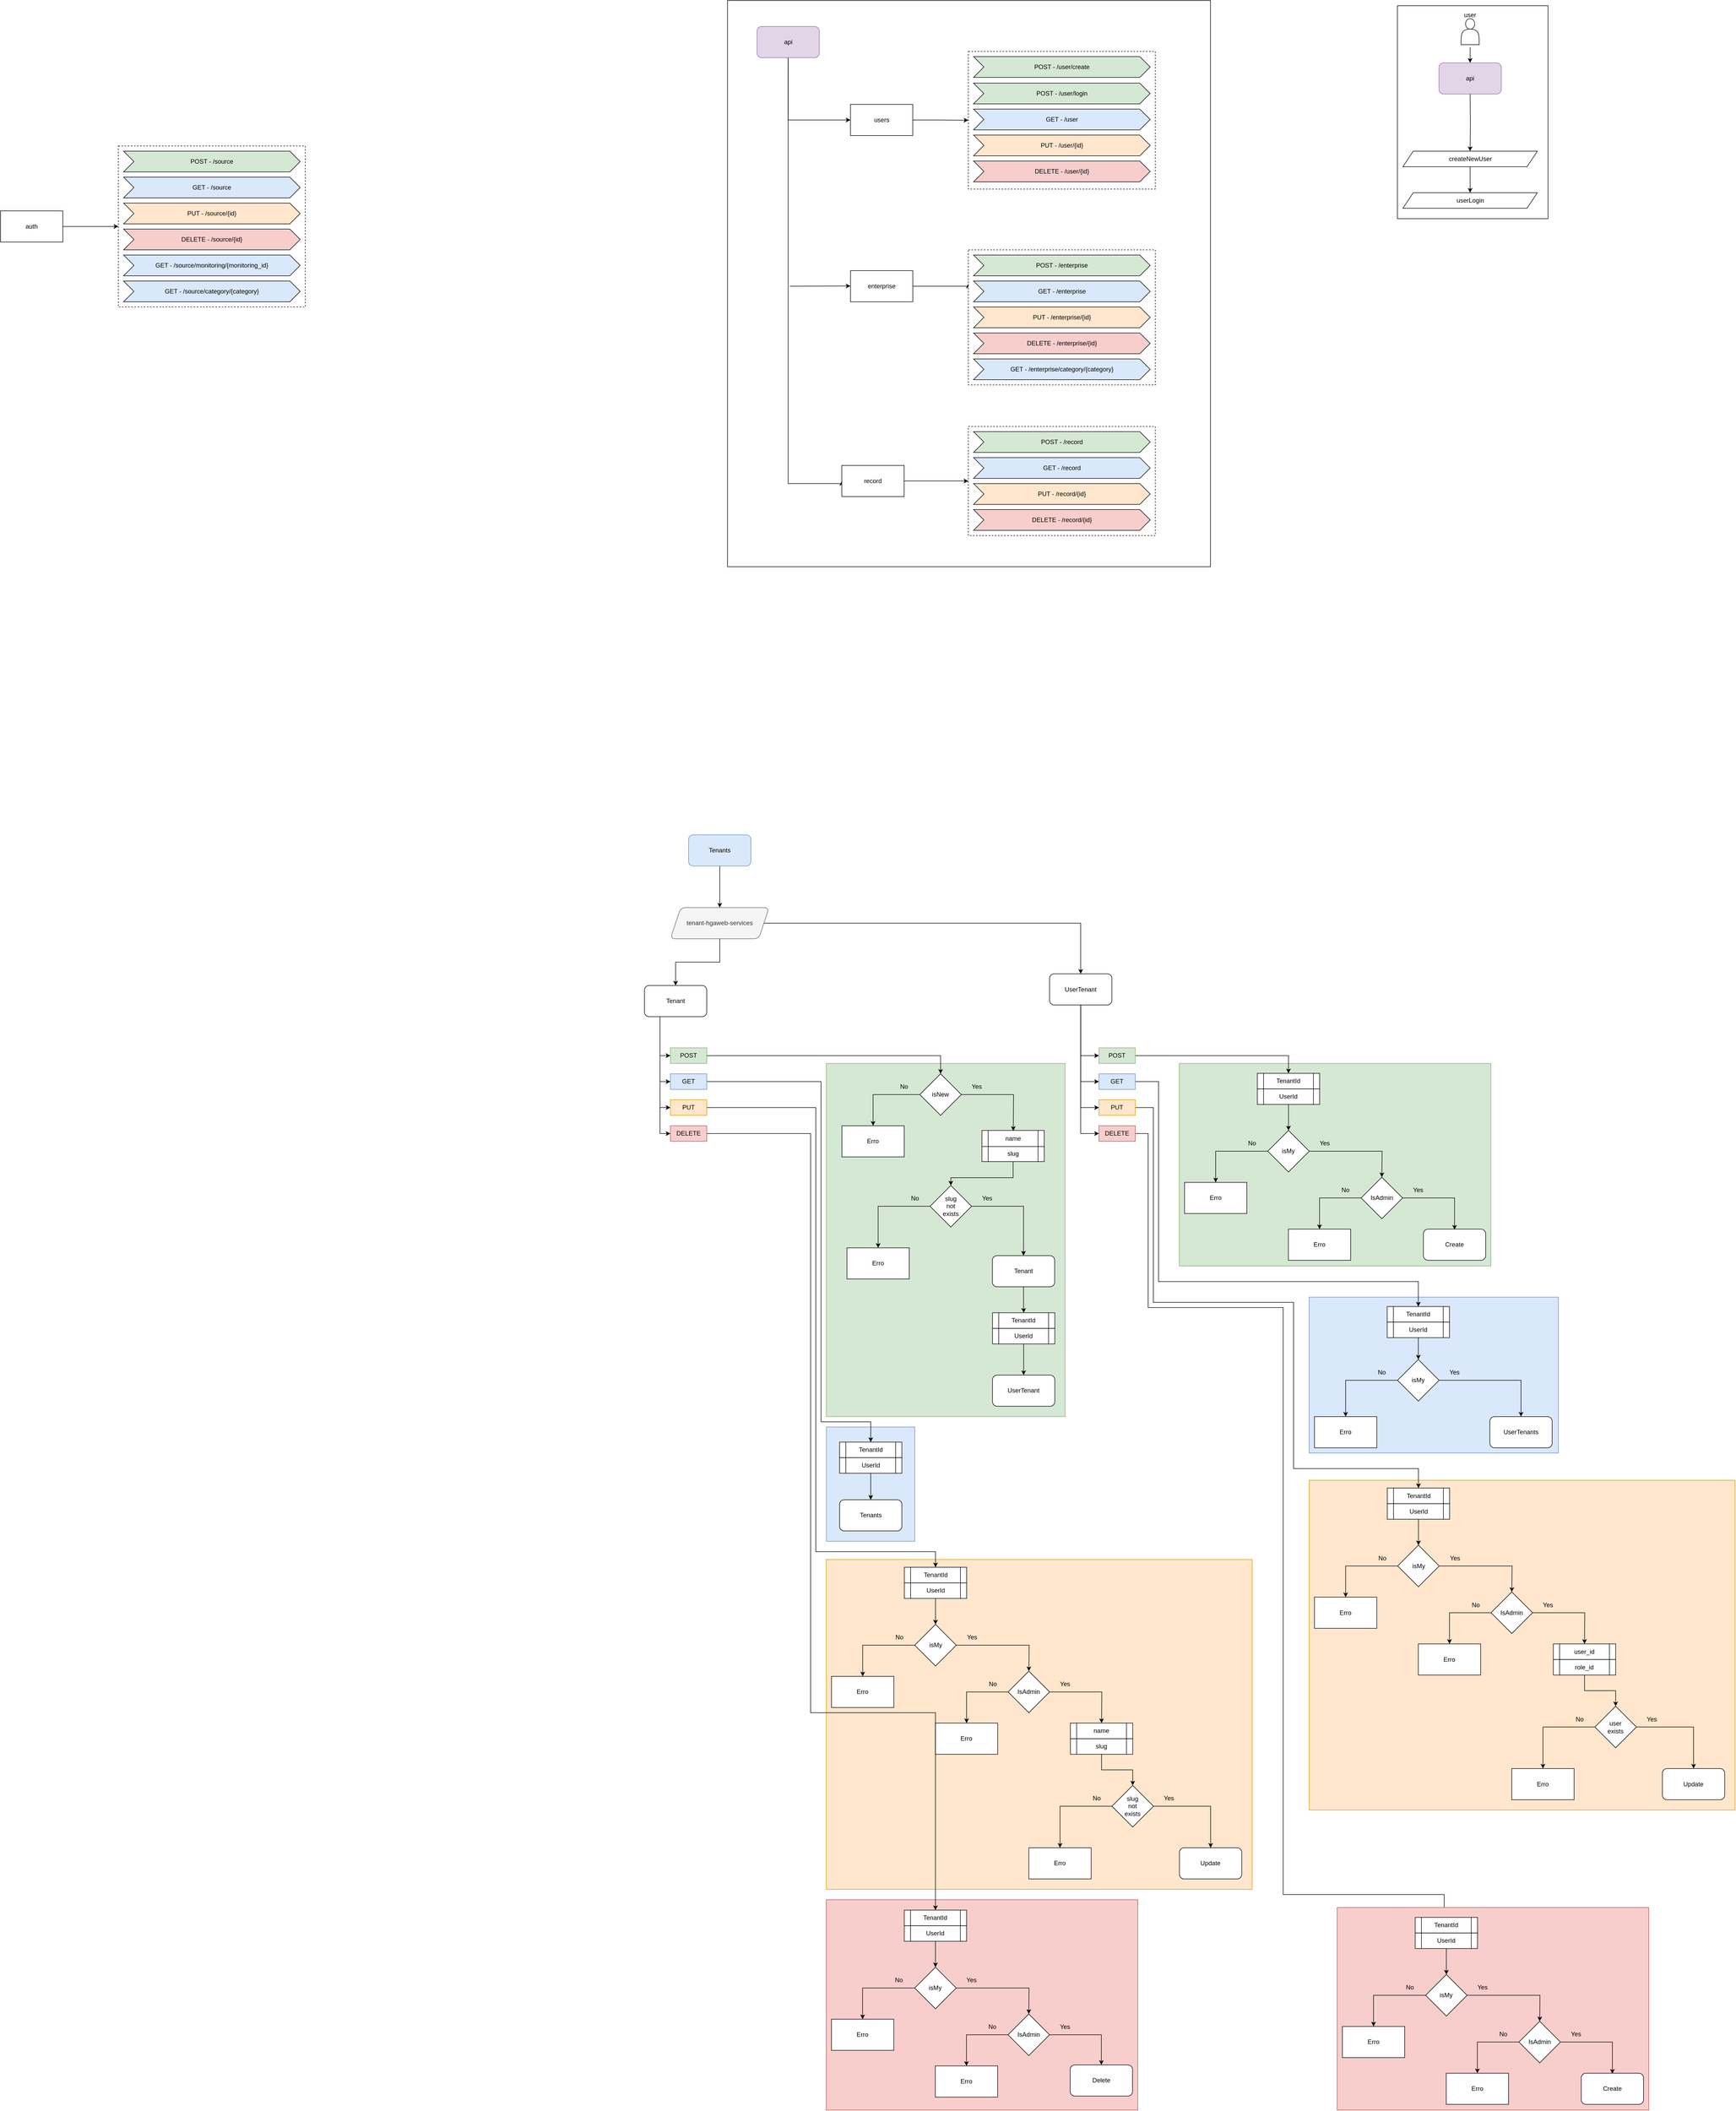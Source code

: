 <mxfile version="24.5.4" type="github">
  <diagram name="Página-1" id="pgBRXNL5Wy7q0IOiLuQR">
    <mxGraphModel dx="15167" dy="5042" grid="1" gridSize="10" guides="1" tooltips="1" connect="1" arrows="1" fold="1" page="1" pageScale="1" pageWidth="827" pageHeight="1169" math="0" shadow="0">
      <root>
        <mxCell id="0" />
        <mxCell id="1" parent="0" />
        <mxCell id="232nqohX3rdVLc9LNGee-1" value="" style="rounded=0;whiteSpace=wrap;html=1;" parent="1" vertex="1">
          <mxGeometry x="1250" y="3320" width="930" height="1090" as="geometry" />
        </mxCell>
        <mxCell id="232nqohX3rdVLc9LNGee-2" value="" style="rounded=0;whiteSpace=wrap;html=1;strokeColor=default;dashed=1;" parent="1" vertex="1">
          <mxGeometry x="1713.74" y="3418" width="360" height="265" as="geometry" />
        </mxCell>
        <mxCell id="232nqohX3rdVLc9LNGee-3" style="edgeStyle=orthogonalEdgeStyle;rounded=0;orthogonalLoop=1;jettySize=auto;html=1;entryX=0;entryY=0.5;entryDx=0;entryDy=0;exitX=0.5;exitY=1;exitDx=0;exitDy=0;flowAnimation=0;" parent="1" source="232nqohX3rdVLc9LNGee-12" target="232nqohX3rdVLc9LNGee-14" edge="1">
          <mxGeometry relative="1" as="geometry">
            <Array as="points">
              <mxPoint x="1366.74" y="3430" />
              <mxPoint x="1366.74" y="3550" />
            </Array>
          </mxGeometry>
        </mxCell>
        <mxCell id="232nqohX3rdVLc9LNGee-9" style="edgeStyle=orthogonalEdgeStyle;rounded=0;orthogonalLoop=1;jettySize=auto;html=1;entryX=0;entryY=0.5;entryDx=0;entryDy=0;" parent="1" source="232nqohX3rdVLc9LNGee-12" target="232nqohX3rdVLc9LNGee-20" edge="1">
          <mxGeometry relative="1" as="geometry">
            <Array as="points">
              <mxPoint x="1367" y="4250" />
              <mxPoint x="1470" y="4250" />
            </Array>
          </mxGeometry>
        </mxCell>
        <mxCell id="232nqohX3rdVLc9LNGee-12" value="api" style="rounded=1;whiteSpace=wrap;html=1;fillColor=#e1d5e7;strokeColor=#9673a6;" parent="1" vertex="1">
          <mxGeometry x="1306.74" y="3370" width="120" height="60" as="geometry" />
        </mxCell>
        <mxCell id="232nqohX3rdVLc9LNGee-13" style="edgeStyle=orthogonalEdgeStyle;rounded=0;orthogonalLoop=1;jettySize=auto;html=1;entryX=0;entryY=0.5;entryDx=0;entryDy=0;" parent="1" source="232nqohX3rdVLc9LNGee-14" target="232nqohX3rdVLc9LNGee-2" edge="1">
          <mxGeometry relative="1" as="geometry" />
        </mxCell>
        <mxCell id="232nqohX3rdVLc9LNGee-14" value="users" style="rounded=0;whiteSpace=wrap;html=1;" parent="1" vertex="1">
          <mxGeometry x="1486.74" y="3520" width="120" height="60" as="geometry" />
        </mxCell>
        <mxCell id="232nqohX3rdVLc9LNGee-15" style="edgeStyle=orthogonalEdgeStyle;rounded=0;orthogonalLoop=1;jettySize=auto;html=1;entryX=0;entryY=0.5;entryDx=0;entryDy=0;" parent="1" source="232nqohX3rdVLc9LNGee-16" target="232nqohX3rdVLc9LNGee-32" edge="1">
          <mxGeometry relative="1" as="geometry" />
        </mxCell>
        <mxCell id="232nqohX3rdVLc9LNGee-16" value="auth" style="rounded=0;whiteSpace=wrap;html=1;" parent="1" vertex="1">
          <mxGeometry x="-150" y="3725" width="120" height="60" as="geometry" />
        </mxCell>
        <mxCell id="232nqohX3rdVLc9LNGee-17" style="edgeStyle=orthogonalEdgeStyle;rounded=0;orthogonalLoop=1;jettySize=auto;html=1;entryX=0;entryY=0.25;entryDx=0;entryDy=0;" parent="1" source="232nqohX3rdVLc9LNGee-18" target="232nqohX3rdVLc9LNGee-39" edge="1">
          <mxGeometry relative="1" as="geometry">
            <Array as="points">
              <mxPoint x="1714" y="3870" />
            </Array>
          </mxGeometry>
        </mxCell>
        <mxCell id="232nqohX3rdVLc9LNGee-18" value="enterprise" style="rounded=0;whiteSpace=wrap;html=1;" parent="1" vertex="1">
          <mxGeometry x="1486.81" y="3840" width="120" height="60" as="geometry" />
        </mxCell>
        <mxCell id="232nqohX3rdVLc9LNGee-19" style="edgeStyle=orthogonalEdgeStyle;rounded=0;orthogonalLoop=1;jettySize=auto;html=1;entryX=0;entryY=0.5;entryDx=0;entryDy=0;" parent="1" source="232nqohX3rdVLc9LNGee-20" target="232nqohX3rdVLc9LNGee-45" edge="1">
          <mxGeometry relative="1" as="geometry" />
        </mxCell>
        <mxCell id="232nqohX3rdVLc9LNGee-20" value="record" style="rounded=0;whiteSpace=wrap;html=1;" parent="1" vertex="1">
          <mxGeometry x="1470.07" y="4215" width="120" height="60" as="geometry" />
        </mxCell>
        <mxCell id="232nqohX3rdVLc9LNGee-25" value="POST - /user/create" style="shape=step;perimeter=stepPerimeter;whiteSpace=wrap;html=1;fixedSize=1;fillColor=#d5e8d4;strokeColor=default;" parent="1" vertex="1">
          <mxGeometry x="1723.74" y="3428" width="340.14" height="40" as="geometry" />
        </mxCell>
        <mxCell id="232nqohX3rdVLc9LNGee-26" value="GET - /user" style="shape=step;perimeter=stepPerimeter;whiteSpace=wrap;html=1;fixedSize=1;fillColor=#dae8fc;strokeColor=default;" parent="1" vertex="1">
          <mxGeometry x="1723.74" y="3529" width="340.14" height="40" as="geometry" />
        </mxCell>
        <mxCell id="232nqohX3rdVLc9LNGee-27" value="PUT - /user/{id}" style="shape=step;perimeter=stepPerimeter;whiteSpace=wrap;html=1;fixedSize=1;fillColor=#ffe6cc;strokeColor=default;" parent="1" vertex="1">
          <mxGeometry x="1723.74" y="3579" width="340.14" height="40" as="geometry" />
        </mxCell>
        <mxCell id="232nqohX3rdVLc9LNGee-28" value="DELETE - /user/{id}" style="shape=step;perimeter=stepPerimeter;whiteSpace=wrap;html=1;fixedSize=1;fillColor=#f8cecc;strokeColor=default;" parent="1" vertex="1">
          <mxGeometry x="1723.74" y="3629" width="340.14" height="40" as="geometry" />
        </mxCell>
        <mxCell id="232nqohX3rdVLc9LNGee-32" value="" style="rounded=0;whiteSpace=wrap;html=1;strokeColor=default;dashed=1;" parent="1" vertex="1">
          <mxGeometry x="76.93" y="3600" width="360" height="310" as="geometry" />
        </mxCell>
        <mxCell id="232nqohX3rdVLc9LNGee-33" value="POST - /source" style="shape=step;perimeter=stepPerimeter;whiteSpace=wrap;html=1;fixedSize=1;fillColor=#d5e8d4;strokeColor=default;" parent="1" vertex="1">
          <mxGeometry x="86.93" y="3610" width="340.14" height="40" as="geometry" />
        </mxCell>
        <mxCell id="232nqohX3rdVLc9LNGee-34" value="GET - /source" style="shape=step;perimeter=stepPerimeter;whiteSpace=wrap;html=1;fixedSize=1;fillColor=#dae8fc;strokeColor=default;" parent="1" vertex="1">
          <mxGeometry x="86.93" y="3660" width="340.14" height="40" as="geometry" />
        </mxCell>
        <mxCell id="232nqohX3rdVLc9LNGee-35" value="PUT - /source/{id}" style="shape=step;perimeter=stepPerimeter;whiteSpace=wrap;html=1;fixedSize=1;fillColor=#ffe6cc;strokeColor=default;" parent="1" vertex="1">
          <mxGeometry x="86.93" y="3710" width="340.14" height="40" as="geometry" />
        </mxCell>
        <mxCell id="232nqohX3rdVLc9LNGee-36" value="DELETE - /source/{id}" style="shape=step;perimeter=stepPerimeter;whiteSpace=wrap;html=1;fixedSize=1;fillColor=#f8cecc;strokeColor=default;" parent="1" vertex="1">
          <mxGeometry x="86.93" y="3760" width="340.14" height="40" as="geometry" />
        </mxCell>
        <mxCell id="232nqohX3rdVLc9LNGee-37" value="GET - /source/monitoring/{monitoring_id}" style="shape=step;perimeter=stepPerimeter;whiteSpace=wrap;html=1;fixedSize=1;fillColor=#dae8fc;strokeColor=default;" parent="1" vertex="1">
          <mxGeometry x="86.93" y="3810" width="340.14" height="40" as="geometry" />
        </mxCell>
        <mxCell id="232nqohX3rdVLc9LNGee-38" value="GET - /source/category/{category}" style="shape=step;perimeter=stepPerimeter;whiteSpace=wrap;html=1;fixedSize=1;fillColor=#dae8fc;strokeColor=default;" parent="1" vertex="1">
          <mxGeometry x="86.93" y="3860" width="340.14" height="40" as="geometry" />
        </mxCell>
        <mxCell id="232nqohX3rdVLc9LNGee-39" value="" style="rounded=0;whiteSpace=wrap;html=1;strokeColor=default;dashed=1;" parent="1" vertex="1">
          <mxGeometry x="1713.74" y="3800" width="360" height="260" as="geometry" />
        </mxCell>
        <mxCell id="232nqohX3rdVLc9LNGee-40" value="POST - /enterprise" style="shape=step;perimeter=stepPerimeter;whiteSpace=wrap;html=1;fixedSize=1;fillColor=#d5e8d4;strokeColor=default;" parent="1" vertex="1">
          <mxGeometry x="1723.74" y="3810" width="340.14" height="40" as="geometry" />
        </mxCell>
        <mxCell id="232nqohX3rdVLc9LNGee-41" value="GET - /enterprise" style="shape=step;perimeter=stepPerimeter;whiteSpace=wrap;html=1;fixedSize=1;fillColor=#dae8fc;strokeColor=default;" parent="1" vertex="1">
          <mxGeometry x="1723.74" y="3860" width="340.14" height="40" as="geometry" />
        </mxCell>
        <mxCell id="232nqohX3rdVLc9LNGee-42" value="PUT - /enterprise/{id}" style="shape=step;perimeter=stepPerimeter;whiteSpace=wrap;html=1;fixedSize=1;fillColor=#ffe6cc;strokeColor=default;" parent="1" vertex="1">
          <mxGeometry x="1723.74" y="3910" width="340.14" height="40" as="geometry" />
        </mxCell>
        <mxCell id="232nqohX3rdVLc9LNGee-43" value="DELETE - /enterprise/{id}" style="shape=step;perimeter=stepPerimeter;whiteSpace=wrap;html=1;fixedSize=1;fillColor=#f8cecc;strokeColor=default;" parent="1" vertex="1">
          <mxGeometry x="1723.74" y="3960" width="340.14" height="40" as="geometry" />
        </mxCell>
        <mxCell id="232nqohX3rdVLc9LNGee-44" value="GET - /enterprise/category/{category}" style="shape=step;perimeter=stepPerimeter;whiteSpace=wrap;html=1;fixedSize=1;fillColor=#dae8fc;strokeColor=default;" parent="1" vertex="1">
          <mxGeometry x="1723.74" y="4010" width="340.14" height="40" as="geometry" />
        </mxCell>
        <mxCell id="232nqohX3rdVLc9LNGee-45" value="" style="rounded=0;whiteSpace=wrap;html=1;strokeColor=default;dashed=1;" parent="1" vertex="1">
          <mxGeometry x="1713.74" y="4140" width="360" height="210" as="geometry" />
        </mxCell>
        <mxCell id="232nqohX3rdVLc9LNGee-46" value="POST - /record" style="shape=step;perimeter=stepPerimeter;whiteSpace=wrap;html=1;fixedSize=1;fillColor=#d5e8d4;strokeColor=default;" parent="1" vertex="1">
          <mxGeometry x="1723.74" y="4150" width="340.14" height="40" as="geometry" />
        </mxCell>
        <mxCell id="232nqohX3rdVLc9LNGee-47" value="GET - /record" style="shape=step;perimeter=stepPerimeter;whiteSpace=wrap;html=1;fixedSize=1;fillColor=#dae8fc;strokeColor=default;" parent="1" vertex="1">
          <mxGeometry x="1723.74" y="4200" width="340.14" height="40" as="geometry" />
        </mxCell>
        <mxCell id="232nqohX3rdVLc9LNGee-48" value="PUT - /record/{id}" style="shape=step;perimeter=stepPerimeter;whiteSpace=wrap;html=1;fixedSize=1;fillColor=#ffe6cc;strokeColor=default;" parent="1" vertex="1">
          <mxGeometry x="1723.74" y="4250" width="340.14" height="40" as="geometry" />
        </mxCell>
        <mxCell id="232nqohX3rdVLc9LNGee-49" value="DELETE - /record/{id}" style="shape=step;perimeter=stepPerimeter;whiteSpace=wrap;html=1;fixedSize=1;fillColor=#f8cecc;strokeColor=default;" parent="1" vertex="1">
          <mxGeometry x="1723.74" y="4300" width="340.14" height="40" as="geometry" />
        </mxCell>
        <mxCell id="232nqohX3rdVLc9LNGee-85" value="POST - /user/login" style="shape=step;perimeter=stepPerimeter;whiteSpace=wrap;html=1;fixedSize=1;fillColor=#d5e8d4;strokeColor=default;" parent="1" vertex="1">
          <mxGeometry x="1723.6" y="3479" width="340.14" height="40" as="geometry" />
        </mxCell>
        <mxCell id="bSaf6muhmZEkir6pIyGk-2" style="edgeStyle=orthogonalEdgeStyle;rounded=0;orthogonalLoop=1;jettySize=auto;html=1;" parent="1" edge="1">
          <mxGeometry relative="1" as="geometry">
            <mxPoint x="1370" y="3870" as="sourcePoint" />
            <mxPoint x="1486.77" y="3869.63" as="targetPoint" />
            <Array as="points">
              <mxPoint x="1486.77" y="3869.63" />
            </Array>
          </mxGeometry>
        </mxCell>
        <mxCell id="bSaf6muhmZEkir6pIyGk-3" value="" style="rounded=0;whiteSpace=wrap;html=1;" parent="1" vertex="1">
          <mxGeometry x="2540" y="3330" width="290" height="410" as="geometry" />
        </mxCell>
        <mxCell id="bSaf6muhmZEkir6pIyGk-4" style="edgeStyle=orthogonalEdgeStyle;rounded=0;orthogonalLoop=1;jettySize=auto;html=1;entryX=0.5;entryY=0;entryDx=0;entryDy=0;" parent="1" target="bSaf6muhmZEkir6pIyGk-10" edge="1">
          <mxGeometry relative="1" as="geometry">
            <mxPoint x="2680" y="3590" as="targetPoint" />
            <mxPoint x="2680" y="3500" as="sourcePoint" />
          </mxGeometry>
        </mxCell>
        <mxCell id="bSaf6muhmZEkir6pIyGk-6" style="edgeStyle=orthogonalEdgeStyle;rounded=0;orthogonalLoop=1;jettySize=auto;html=1;" parent="1" edge="1">
          <mxGeometry relative="1" as="geometry">
            <mxPoint x="2680.077" y="3410" as="sourcePoint" />
            <mxPoint x="2680.0" y="3440" as="targetPoint" />
          </mxGeometry>
        </mxCell>
        <mxCell id="bSaf6muhmZEkir6pIyGk-8" value="user" style="text;html=1;strokeColor=none;fillColor=none;align=center;verticalAlign=middle;whiteSpace=wrap;rounded=0;" parent="1" vertex="1">
          <mxGeometry x="2650" y="3333" width="60" height="30" as="geometry" />
        </mxCell>
        <mxCell id="bSaf6muhmZEkir6pIyGk-9" style="edgeStyle=orthogonalEdgeStyle;rounded=0;orthogonalLoop=1;jettySize=auto;html=1;entryX=0.5;entryY=0;entryDx=0;entryDy=0;" parent="1" source="bSaf6muhmZEkir6pIyGk-10" target="bSaf6muhmZEkir6pIyGk-11" edge="1">
          <mxGeometry relative="1" as="geometry" />
        </mxCell>
        <mxCell id="bSaf6muhmZEkir6pIyGk-10" value="createNewUser" style="shape=parallelogram;perimeter=parallelogramPerimeter;whiteSpace=wrap;html=1;fixedSize=1;" parent="1" vertex="1">
          <mxGeometry x="2550.5" y="3610" width="259" height="30" as="geometry" />
        </mxCell>
        <mxCell id="bSaf6muhmZEkir6pIyGk-11" value="userLogin" style="shape=parallelogram;perimeter=parallelogramPerimeter;whiteSpace=wrap;html=1;fixedSize=1;" parent="1" vertex="1">
          <mxGeometry x="2550.5" y="3690" width="259" height="30" as="geometry" />
        </mxCell>
        <mxCell id="bSaf6muhmZEkir6pIyGk-12" value="" style="shape=actor;whiteSpace=wrap;html=1;" parent="1" vertex="1">
          <mxGeometry x="2662.5" y="3355" width="35" height="50" as="geometry" />
        </mxCell>
        <mxCell id="bSaf6muhmZEkir6pIyGk-14" value="api" style="rounded=1;whiteSpace=wrap;html=1;fillColor=#e1d5e7;strokeColor=#9673a6;" parent="1" vertex="1">
          <mxGeometry x="2620" y="3440" width="120" height="60" as="geometry" />
        </mxCell>
        <mxCell id="uBSbXQaMYAqxOAZdE_ow-1" value="" style="rounded=0;whiteSpace=wrap;html=1;fillColor=#dae8fc;strokeColor=#6c8ebf;" vertex="1" parent="1">
          <mxGeometry x="2370" y="5816.25" width="480" height="300" as="geometry" />
        </mxCell>
        <mxCell id="uBSbXQaMYAqxOAZdE_ow-2" value="" style="rounded=0;whiteSpace=wrap;html=1;fillColor=#d5e8d4;strokeColor=#82b366;" vertex="1" parent="1">
          <mxGeometry x="2120" y="5366.25" width="600" height="390" as="geometry" />
        </mxCell>
        <mxCell id="uBSbXQaMYAqxOAZdE_ow-3" value="" style="rounded=0;whiteSpace=wrap;html=1;fillColor=#f8cecc;strokeColor=#b85450;" vertex="1" parent="1">
          <mxGeometry x="1440.25" y="6976.25" width="599.75" height="405" as="geometry" />
        </mxCell>
        <mxCell id="uBSbXQaMYAqxOAZdE_ow-4" value="" style="rounded=0;whiteSpace=wrap;html=1;fillColor=#ffe6cc;strokeColor=#d79b00;" vertex="1" parent="1">
          <mxGeometry x="1440.25" y="6321.25" width="820" height="635" as="geometry" />
        </mxCell>
        <mxCell id="uBSbXQaMYAqxOAZdE_ow-5" value="" style="rounded=0;whiteSpace=wrap;html=1;fillColor=#dae8fc;strokeColor=#6c8ebf;" vertex="1" parent="1">
          <mxGeometry x="1440.5" y="6066.25" width="170" height="220" as="geometry" />
        </mxCell>
        <mxCell id="uBSbXQaMYAqxOAZdE_ow-6" value="" style="rounded=0;whiteSpace=wrap;html=1;fillColor=#d5e8d4;strokeColor=#82b366;" vertex="1" parent="1">
          <mxGeometry x="1440.25" y="5366.25" width="459.75" height="680" as="geometry" />
        </mxCell>
        <mxCell id="uBSbXQaMYAqxOAZdE_ow-7" style="edgeStyle=orthogonalEdgeStyle;rounded=0;orthogonalLoop=1;jettySize=auto;html=1;entryX=0.5;entryY=0;entryDx=0;entryDy=0;" edge="1" parent="1" source="uBSbXQaMYAqxOAZdE_ow-8" target="uBSbXQaMYAqxOAZdE_ow-11">
          <mxGeometry relative="1" as="geometry" />
        </mxCell>
        <mxCell id="uBSbXQaMYAqxOAZdE_ow-8" value="Tenants" style="rounded=1;whiteSpace=wrap;html=1;fillColor=#dae8fc;strokeColor=#6c8ebf;" vertex="1" parent="1">
          <mxGeometry x="1175" y="4926.25" width="120" height="60" as="geometry" />
        </mxCell>
        <mxCell id="uBSbXQaMYAqxOAZdE_ow-9" value="" style="edgeStyle=orthogonalEdgeStyle;rounded=0;orthogonalLoop=1;jettySize=auto;html=1;entryX=0.5;entryY=0;entryDx=0;entryDy=0;" edge="1" parent="1" source="uBSbXQaMYAqxOAZdE_ow-11" target="uBSbXQaMYAqxOAZdE_ow-16">
          <mxGeometry relative="1" as="geometry">
            <mxPoint x="1235" y="5206.25" as="targetPoint" />
          </mxGeometry>
        </mxCell>
        <mxCell id="uBSbXQaMYAqxOAZdE_ow-10" style="edgeStyle=orthogonalEdgeStyle;rounded=0;orthogonalLoop=1;jettySize=auto;html=1;" edge="1" parent="1" source="uBSbXQaMYAqxOAZdE_ow-11" target="uBSbXQaMYAqxOAZdE_ow-21">
          <mxGeometry relative="1" as="geometry" />
        </mxCell>
        <mxCell id="uBSbXQaMYAqxOAZdE_ow-11" value="&lt;span style=&quot;color: rgb(51, 51, 51);&quot;&gt;tenant-&lt;/span&gt;hgaweb&lt;span style=&quot;color: rgb(51, 51, 51);&quot;&gt;-services&lt;/span&gt;" style="shape=parallelogram;perimeter=parallelogramPerimeter;whiteSpace=wrap;html=1;fixedSize=1;rounded=1;fillColor=#f5f5f5;fontColor=#333333;strokeColor=#666666;" vertex="1" parent="1">
          <mxGeometry x="1140" y="5066.25" width="190" height="60" as="geometry" />
        </mxCell>
        <mxCell id="uBSbXQaMYAqxOAZdE_ow-12" style="edgeStyle=orthogonalEdgeStyle;rounded=0;orthogonalLoop=1;jettySize=auto;html=1;entryX=0;entryY=0.5;entryDx=0;entryDy=0;exitX=0.25;exitY=1;exitDx=0;exitDy=0;" edge="1" parent="1" source="uBSbXQaMYAqxOAZdE_ow-16" target="uBSbXQaMYAqxOAZdE_ow-25">
          <mxGeometry relative="1" as="geometry" />
        </mxCell>
        <mxCell id="uBSbXQaMYAqxOAZdE_ow-13" style="edgeStyle=orthogonalEdgeStyle;rounded=0;orthogonalLoop=1;jettySize=auto;html=1;entryX=0;entryY=0.5;entryDx=0;entryDy=0;exitX=0.25;exitY=1;exitDx=0;exitDy=0;" edge="1" parent="1" source="uBSbXQaMYAqxOAZdE_ow-16" target="uBSbXQaMYAqxOAZdE_ow-31">
          <mxGeometry relative="1" as="geometry" />
        </mxCell>
        <mxCell id="uBSbXQaMYAqxOAZdE_ow-14" style="edgeStyle=orthogonalEdgeStyle;rounded=0;orthogonalLoop=1;jettySize=auto;html=1;entryX=0;entryY=0.5;entryDx=0;entryDy=0;exitX=0.25;exitY=1;exitDx=0;exitDy=0;" edge="1" parent="1" source="uBSbXQaMYAqxOAZdE_ow-16" target="uBSbXQaMYAqxOAZdE_ow-37">
          <mxGeometry relative="1" as="geometry" />
        </mxCell>
        <mxCell id="uBSbXQaMYAqxOAZdE_ow-15" style="edgeStyle=orthogonalEdgeStyle;rounded=0;orthogonalLoop=1;jettySize=auto;html=1;entryX=0;entryY=0.5;entryDx=0;entryDy=0;exitX=0.25;exitY=1;exitDx=0;exitDy=0;" edge="1" parent="1" source="uBSbXQaMYAqxOAZdE_ow-16" target="uBSbXQaMYAqxOAZdE_ow-64">
          <mxGeometry relative="1" as="geometry" />
        </mxCell>
        <mxCell id="uBSbXQaMYAqxOAZdE_ow-16" value="Tenant" style="rounded=1;whiteSpace=wrap;html=1;" vertex="1" parent="1">
          <mxGeometry x="1090" y="5216.25" width="120" height="60" as="geometry" />
        </mxCell>
        <mxCell id="uBSbXQaMYAqxOAZdE_ow-17" style="edgeStyle=orthogonalEdgeStyle;rounded=0;orthogonalLoop=1;jettySize=auto;html=1;entryX=0;entryY=0.5;entryDx=0;entryDy=0;" edge="1" parent="1" source="uBSbXQaMYAqxOAZdE_ow-21" target="uBSbXQaMYAqxOAZdE_ow-82">
          <mxGeometry relative="1" as="geometry" />
        </mxCell>
        <mxCell id="uBSbXQaMYAqxOAZdE_ow-18" style="edgeStyle=orthogonalEdgeStyle;rounded=0;orthogonalLoop=1;jettySize=auto;html=1;entryX=0;entryY=0.5;entryDx=0;entryDy=0;" edge="1" parent="1" source="uBSbXQaMYAqxOAZdE_ow-21" target="uBSbXQaMYAqxOAZdE_ow-84">
          <mxGeometry relative="1" as="geometry" />
        </mxCell>
        <mxCell id="uBSbXQaMYAqxOAZdE_ow-19" style="edgeStyle=orthogonalEdgeStyle;rounded=0;orthogonalLoop=1;jettySize=auto;html=1;entryX=0;entryY=0.5;entryDx=0;entryDy=0;" edge="1" parent="1" source="uBSbXQaMYAqxOAZdE_ow-21" target="uBSbXQaMYAqxOAZdE_ow-172">
          <mxGeometry relative="1" as="geometry" />
        </mxCell>
        <mxCell id="uBSbXQaMYAqxOAZdE_ow-20" style="edgeStyle=orthogonalEdgeStyle;rounded=0;orthogonalLoop=1;jettySize=auto;html=1;entryX=0;entryY=0.5;entryDx=0;entryDy=0;" edge="1" parent="1" source="uBSbXQaMYAqxOAZdE_ow-21" target="uBSbXQaMYAqxOAZdE_ow-86">
          <mxGeometry relative="1" as="geometry" />
        </mxCell>
        <mxCell id="uBSbXQaMYAqxOAZdE_ow-21" value="UserTenant" style="rounded=1;whiteSpace=wrap;html=1;" vertex="1" parent="1">
          <mxGeometry x="1870.13" y="5193.75" width="120" height="60" as="geometry" />
        </mxCell>
        <mxCell id="uBSbXQaMYAqxOAZdE_ow-22" style="edgeStyle=orthogonalEdgeStyle;rounded=0;orthogonalLoop=1;jettySize=auto;html=1;entryX=0.5;entryY=0;entryDx=0;entryDy=0;" edge="1" parent="1" source="uBSbXQaMYAqxOAZdE_ow-24">
          <mxGeometry relative="1" as="geometry">
            <mxPoint x="1800.25" y="5496.25" as="targetPoint" />
          </mxGeometry>
        </mxCell>
        <mxCell id="uBSbXQaMYAqxOAZdE_ow-23" value="" style="edgeStyle=orthogonalEdgeStyle;rounded=0;orthogonalLoop=1;jettySize=auto;html=1;" edge="1" parent="1" source="uBSbXQaMYAqxOAZdE_ow-24" target="uBSbXQaMYAqxOAZdE_ow-28">
          <mxGeometry relative="1" as="geometry" />
        </mxCell>
        <mxCell id="uBSbXQaMYAqxOAZdE_ow-24" value="isNew" style="rhombus;whiteSpace=wrap;html=1;" vertex="1" parent="1">
          <mxGeometry x="1620.25" y="5386.25" width="80" height="80" as="geometry" />
        </mxCell>
        <mxCell id="uBSbXQaMYAqxOAZdE_ow-25" value="POST" style="rounded=0;whiteSpace=wrap;html=1;fillColor=#d5e8d4;strokeColor=#82b366;" vertex="1" parent="1">
          <mxGeometry x="1140" y="5336.25" width="70" height="30" as="geometry" />
        </mxCell>
        <mxCell id="uBSbXQaMYAqxOAZdE_ow-26" style="edgeStyle=orthogonalEdgeStyle;rounded=0;orthogonalLoop=1;jettySize=auto;html=1;entryX=0.5;entryY=0;entryDx=0;entryDy=0;" edge="1" parent="1" source="uBSbXQaMYAqxOAZdE_ow-25" target="uBSbXQaMYAqxOAZdE_ow-24">
          <mxGeometry relative="1" as="geometry" />
        </mxCell>
        <mxCell id="uBSbXQaMYAqxOAZdE_ow-27" value="Yes" style="text;html=1;align=center;verticalAlign=middle;whiteSpace=wrap;rounded=0;" vertex="1" parent="1">
          <mxGeometry x="1700.25" y="5396.25" width="60" height="30" as="geometry" />
        </mxCell>
        <mxCell id="uBSbXQaMYAqxOAZdE_ow-28" value="Erro" style="whiteSpace=wrap;html=1;" vertex="1" parent="1">
          <mxGeometry x="1470.25" y="5486.25" width="120" height="60" as="geometry" />
        </mxCell>
        <mxCell id="uBSbXQaMYAqxOAZdE_ow-29" value="No" style="text;html=1;align=center;verticalAlign=middle;whiteSpace=wrap;rounded=0;" vertex="1" parent="1">
          <mxGeometry x="1560.25" y="5396.25" width="60" height="30" as="geometry" />
        </mxCell>
        <mxCell id="uBSbXQaMYAqxOAZdE_ow-30" style="edgeStyle=orthogonalEdgeStyle;rounded=0;orthogonalLoop=1;jettySize=auto;html=1;entryX=0.5;entryY=0;entryDx=0;entryDy=0;" edge="1" parent="1" source="uBSbXQaMYAqxOAZdE_ow-31" target="uBSbXQaMYAqxOAZdE_ow-32">
          <mxGeometry relative="1" as="geometry">
            <Array as="points">
              <mxPoint x="1430" y="5401.25" />
              <mxPoint x="1430" y="6056.25" />
              <mxPoint x="1526" y="6056.25" />
            </Array>
          </mxGeometry>
        </mxCell>
        <mxCell id="uBSbXQaMYAqxOAZdE_ow-31" value="GET" style="rounded=0;whiteSpace=wrap;html=1;fillColor=#dae8fc;strokeColor=#6c8ebf;" vertex="1" parent="1">
          <mxGeometry x="1140" y="5386.25" width="70" height="30" as="geometry" />
        </mxCell>
        <mxCell id="uBSbXQaMYAqxOAZdE_ow-32" value="TenantId" style="shape=process;whiteSpace=wrap;html=1;backgroundOutline=1;" vertex="1" parent="1">
          <mxGeometry x="1465.75" y="6095.25" width="120" height="30" as="geometry" />
        </mxCell>
        <mxCell id="uBSbXQaMYAqxOAZdE_ow-33" value="Tenants" style="rounded=1;whiteSpace=wrap;html=1;" vertex="1" parent="1">
          <mxGeometry x="1465.75" y="6206.25" width="120" height="60" as="geometry" />
        </mxCell>
        <mxCell id="uBSbXQaMYAqxOAZdE_ow-34" style="edgeStyle=orthogonalEdgeStyle;rounded=0;orthogonalLoop=1;jettySize=auto;html=1;entryX=0.5;entryY=0;entryDx=0;entryDy=0;" edge="1" parent="1" source="uBSbXQaMYAqxOAZdE_ow-35" target="uBSbXQaMYAqxOAZdE_ow-33">
          <mxGeometry relative="1" as="geometry" />
        </mxCell>
        <mxCell id="uBSbXQaMYAqxOAZdE_ow-35" value="UserId" style="shape=process;whiteSpace=wrap;html=1;backgroundOutline=1;" vertex="1" parent="1">
          <mxGeometry x="1465.75" y="6125.25" width="120" height="30" as="geometry" />
        </mxCell>
        <mxCell id="uBSbXQaMYAqxOAZdE_ow-36" style="edgeStyle=orthogonalEdgeStyle;rounded=0;orthogonalLoop=1;jettySize=auto;html=1;exitX=1;exitY=0.5;exitDx=0;exitDy=0;entryX=0.5;entryY=0;entryDx=0;entryDy=0;" edge="1" parent="1" source="uBSbXQaMYAqxOAZdE_ow-37" target="uBSbXQaMYAqxOAZdE_ow-43">
          <mxGeometry relative="1" as="geometry">
            <mxPoint x="1650" y="5986.25" as="targetPoint" />
            <Array as="points">
              <mxPoint x="1420" y="5451.25" />
              <mxPoint x="1420" y="6306.25" />
              <mxPoint x="1651" y="6306.25" />
            </Array>
          </mxGeometry>
        </mxCell>
        <mxCell id="uBSbXQaMYAqxOAZdE_ow-37" value="PUT" style="rounded=0;whiteSpace=wrap;html=1;fillColor=#ffe6cc;strokeColor=#d79b00;" vertex="1" parent="1">
          <mxGeometry x="1140" y="5436.25" width="70" height="30" as="geometry" />
        </mxCell>
        <mxCell id="uBSbXQaMYAqxOAZdE_ow-38" style="edgeStyle=orthogonalEdgeStyle;rounded=0;orthogonalLoop=1;jettySize=auto;html=1;" edge="1" parent="1" source="uBSbXQaMYAqxOAZdE_ow-40">
          <mxGeometry relative="1" as="geometry">
            <mxPoint x="1830.25" y="6536.25" as="targetPoint" />
          </mxGeometry>
        </mxCell>
        <mxCell id="uBSbXQaMYAqxOAZdE_ow-39" style="edgeStyle=orthogonalEdgeStyle;rounded=0;orthogonalLoop=1;jettySize=auto;html=1;" edge="1" parent="1" source="uBSbXQaMYAqxOAZdE_ow-40" target="uBSbXQaMYAqxOAZdE_ow-51">
          <mxGeometry relative="1" as="geometry" />
        </mxCell>
        <mxCell id="uBSbXQaMYAqxOAZdE_ow-40" value="isMy" style="rhombus;whiteSpace=wrap;html=1;" vertex="1" parent="1">
          <mxGeometry x="1610.5" y="6446.25" width="80" height="80" as="geometry" />
        </mxCell>
        <mxCell id="uBSbXQaMYAqxOAZdE_ow-41" style="edgeStyle=orthogonalEdgeStyle;rounded=0;orthogonalLoop=1;jettySize=auto;html=1;" edge="1" parent="1" source="uBSbXQaMYAqxOAZdE_ow-42" target="uBSbXQaMYAqxOAZdE_ow-40">
          <mxGeometry relative="1" as="geometry" />
        </mxCell>
        <mxCell id="uBSbXQaMYAqxOAZdE_ow-42" value="UserId" style="shape=process;whiteSpace=wrap;html=1;backgroundOutline=1;" vertex="1" parent="1">
          <mxGeometry x="1590.5" y="6366.25" width="120" height="30" as="geometry" />
        </mxCell>
        <mxCell id="uBSbXQaMYAqxOAZdE_ow-43" value="TenantId" style="shape=process;whiteSpace=wrap;html=1;backgroundOutline=1;" vertex="1" parent="1">
          <mxGeometry x="1590.5" y="6336.25" width="120" height="30" as="geometry" />
        </mxCell>
        <mxCell id="uBSbXQaMYAqxOAZdE_ow-44" value="Yes" style="text;html=1;align=center;verticalAlign=middle;whiteSpace=wrap;rounded=0;" vertex="1" parent="1">
          <mxGeometry x="1690.5" y="6456.25" width="60" height="30" as="geometry" />
        </mxCell>
        <mxCell id="uBSbXQaMYAqxOAZdE_ow-45" value="No" style="text;html=1;align=center;verticalAlign=middle;whiteSpace=wrap;rounded=0;" vertex="1" parent="1">
          <mxGeometry x="1550.5" y="6456.25" width="60" height="30" as="geometry" />
        </mxCell>
        <mxCell id="uBSbXQaMYAqxOAZdE_ow-46" style="edgeStyle=orthogonalEdgeStyle;rounded=0;orthogonalLoop=1;jettySize=auto;html=1;" edge="1" parent="1" source="uBSbXQaMYAqxOAZdE_ow-48" target="uBSbXQaMYAqxOAZdE_ow-52">
          <mxGeometry relative="1" as="geometry" />
        </mxCell>
        <mxCell id="uBSbXQaMYAqxOAZdE_ow-47" style="edgeStyle=orthogonalEdgeStyle;rounded=0;orthogonalLoop=1;jettySize=auto;html=1;" edge="1" parent="1" source="uBSbXQaMYAqxOAZdE_ow-48">
          <mxGeometry relative="1" as="geometry">
            <mxPoint x="1970.25" y="6636.25" as="targetPoint" />
          </mxGeometry>
        </mxCell>
        <mxCell id="uBSbXQaMYAqxOAZdE_ow-48" value="IsAdmin" style="rhombus;whiteSpace=wrap;html=1;" vertex="1" parent="1">
          <mxGeometry x="1790.25" y="6536.25" width="80" height="80" as="geometry" />
        </mxCell>
        <mxCell id="uBSbXQaMYAqxOAZdE_ow-49" value="Yes" style="text;html=1;align=center;verticalAlign=middle;whiteSpace=wrap;rounded=0;" vertex="1" parent="1">
          <mxGeometry x="1870.25" y="6546.25" width="60" height="30" as="geometry" />
        </mxCell>
        <mxCell id="uBSbXQaMYAqxOAZdE_ow-50" value="No" style="text;html=1;align=center;verticalAlign=middle;whiteSpace=wrap;rounded=0;" vertex="1" parent="1">
          <mxGeometry x="1730.5" y="6546.25" width="60" height="30" as="geometry" />
        </mxCell>
        <mxCell id="uBSbXQaMYAqxOAZdE_ow-51" value="Erro" style="whiteSpace=wrap;html=1;" vertex="1" parent="1">
          <mxGeometry x="1450.25" y="6546.25" width="120" height="60" as="geometry" />
        </mxCell>
        <mxCell id="uBSbXQaMYAqxOAZdE_ow-52" value="Erro" style="whiteSpace=wrap;html=1;" vertex="1" parent="1">
          <mxGeometry x="1650.25" y="6636.25" width="120" height="60" as="geometry" />
        </mxCell>
        <mxCell id="uBSbXQaMYAqxOAZdE_ow-53" value="Update" style="rounded=1;whiteSpace=wrap;html=1;" vertex="1" parent="1">
          <mxGeometry x="2120.25" y="6876.25" width="120" height="60" as="geometry" />
        </mxCell>
        <mxCell id="uBSbXQaMYAqxOAZdE_ow-54" style="edgeStyle=orthogonalEdgeStyle;rounded=0;orthogonalLoop=1;jettySize=auto;html=1;entryX=0.5;entryY=0;entryDx=0;entryDy=0;" edge="1" parent="1" source="uBSbXQaMYAqxOAZdE_ow-55" target="uBSbXQaMYAqxOAZdE_ow-59">
          <mxGeometry relative="1" as="geometry">
            <Array as="points">
              <mxPoint x="1970.25" y="6726.25" />
              <mxPoint x="2030.25" y="6726.25" />
            </Array>
          </mxGeometry>
        </mxCell>
        <mxCell id="uBSbXQaMYAqxOAZdE_ow-55" value="slug" style="shape=process;whiteSpace=wrap;html=1;backgroundOutline=1;" vertex="1" parent="1">
          <mxGeometry x="1910.25" y="6666.25" width="120" height="30" as="geometry" />
        </mxCell>
        <mxCell id="uBSbXQaMYAqxOAZdE_ow-56" value="name" style="shape=process;whiteSpace=wrap;html=1;backgroundOutline=1;" vertex="1" parent="1">
          <mxGeometry x="1910.25" y="6636.25" width="120" height="30" as="geometry" />
        </mxCell>
        <mxCell id="uBSbXQaMYAqxOAZdE_ow-57" style="edgeStyle=orthogonalEdgeStyle;rounded=0;orthogonalLoop=1;jettySize=auto;html=1;" edge="1" parent="1" source="uBSbXQaMYAqxOAZdE_ow-59" target="uBSbXQaMYAqxOAZdE_ow-53">
          <mxGeometry relative="1" as="geometry" />
        </mxCell>
        <mxCell id="uBSbXQaMYAqxOAZdE_ow-58" style="edgeStyle=orthogonalEdgeStyle;rounded=0;orthogonalLoop=1;jettySize=auto;html=1;" edge="1" parent="1" source="uBSbXQaMYAqxOAZdE_ow-59" target="uBSbXQaMYAqxOAZdE_ow-61">
          <mxGeometry relative="1" as="geometry" />
        </mxCell>
        <mxCell id="uBSbXQaMYAqxOAZdE_ow-59" value="slug&lt;div&gt;not&lt;br&gt;exists&lt;/div&gt;" style="rhombus;whiteSpace=wrap;html=1;" vertex="1" parent="1">
          <mxGeometry x="1990.25" y="6756.25" width="80" height="80" as="geometry" />
        </mxCell>
        <mxCell id="uBSbXQaMYAqxOAZdE_ow-60" value="Yes" style="text;html=1;align=center;verticalAlign=middle;whiteSpace=wrap;rounded=0;" vertex="1" parent="1">
          <mxGeometry x="2070.25" y="6766.25" width="60" height="30" as="geometry" />
        </mxCell>
        <mxCell id="uBSbXQaMYAqxOAZdE_ow-61" value="Erro" style="whiteSpace=wrap;html=1;" vertex="1" parent="1">
          <mxGeometry x="1830.25" y="6876.25" width="120" height="60" as="geometry" />
        </mxCell>
        <mxCell id="uBSbXQaMYAqxOAZdE_ow-62" value="No" style="text;html=1;align=center;verticalAlign=middle;whiteSpace=wrap;rounded=0;" vertex="1" parent="1">
          <mxGeometry x="1931.25" y="6766.25" width="60" height="30" as="geometry" />
        </mxCell>
        <mxCell id="uBSbXQaMYAqxOAZdE_ow-63" style="edgeStyle=orthogonalEdgeStyle;rounded=0;orthogonalLoop=1;jettySize=auto;html=1;entryX=0.5;entryY=0;entryDx=0;entryDy=0;" edge="1" parent="1" source="uBSbXQaMYAqxOAZdE_ow-64" target="uBSbXQaMYAqxOAZdE_ow-70">
          <mxGeometry relative="1" as="geometry">
            <Array as="points">
              <mxPoint x="1410" y="5501.25" />
              <mxPoint x="1410" y="6616.25" />
              <mxPoint x="1650" y="6616.25" />
            </Array>
          </mxGeometry>
        </mxCell>
        <mxCell id="uBSbXQaMYAqxOAZdE_ow-64" value="DELETE" style="rounded=0;whiteSpace=wrap;html=1;fillColor=#f8cecc;strokeColor=#b85450;" vertex="1" parent="1">
          <mxGeometry x="1140" y="5486.25" width="70" height="30" as="geometry" />
        </mxCell>
        <mxCell id="uBSbXQaMYAqxOAZdE_ow-65" style="edgeStyle=orthogonalEdgeStyle;rounded=0;orthogonalLoop=1;jettySize=auto;html=1;" edge="1" parent="1" source="uBSbXQaMYAqxOAZdE_ow-67">
          <mxGeometry relative="1" as="geometry">
            <mxPoint x="1830.13" y="7196.25" as="targetPoint" />
          </mxGeometry>
        </mxCell>
        <mxCell id="uBSbXQaMYAqxOAZdE_ow-66" style="edgeStyle=orthogonalEdgeStyle;rounded=0;orthogonalLoop=1;jettySize=auto;html=1;" edge="1" parent="1" source="uBSbXQaMYAqxOAZdE_ow-67" target="uBSbXQaMYAqxOAZdE_ow-78">
          <mxGeometry relative="1" as="geometry" />
        </mxCell>
        <mxCell id="uBSbXQaMYAqxOAZdE_ow-67" value="isMy" style="rhombus;whiteSpace=wrap;html=1;" vertex="1" parent="1">
          <mxGeometry x="1610.38" y="7106.25" width="80" height="80" as="geometry" />
        </mxCell>
        <mxCell id="uBSbXQaMYAqxOAZdE_ow-68" style="edgeStyle=orthogonalEdgeStyle;rounded=0;orthogonalLoop=1;jettySize=auto;html=1;" edge="1" parent="1" source="uBSbXQaMYAqxOAZdE_ow-69" target="uBSbXQaMYAqxOAZdE_ow-67">
          <mxGeometry relative="1" as="geometry" />
        </mxCell>
        <mxCell id="uBSbXQaMYAqxOAZdE_ow-69" value="UserId" style="shape=process;whiteSpace=wrap;html=1;backgroundOutline=1;" vertex="1" parent="1">
          <mxGeometry x="1590.38" y="7026.25" width="120" height="30" as="geometry" />
        </mxCell>
        <mxCell id="uBSbXQaMYAqxOAZdE_ow-70" value="TenantId" style="shape=process;whiteSpace=wrap;html=1;backgroundOutline=1;" vertex="1" parent="1">
          <mxGeometry x="1590.38" y="6996.25" width="120" height="30" as="geometry" />
        </mxCell>
        <mxCell id="uBSbXQaMYAqxOAZdE_ow-71" value="Yes" style="text;html=1;align=center;verticalAlign=middle;whiteSpace=wrap;rounded=0;" vertex="1" parent="1">
          <mxGeometry x="1690.38" y="7116.25" width="60" height="30" as="geometry" />
        </mxCell>
        <mxCell id="uBSbXQaMYAqxOAZdE_ow-72" value="No" style="text;html=1;align=center;verticalAlign=middle;whiteSpace=wrap;rounded=0;" vertex="1" parent="1">
          <mxGeometry x="1550.38" y="7116.25" width="60" height="30" as="geometry" />
        </mxCell>
        <mxCell id="uBSbXQaMYAqxOAZdE_ow-73" style="edgeStyle=orthogonalEdgeStyle;rounded=0;orthogonalLoop=1;jettySize=auto;html=1;" edge="1" parent="1" source="uBSbXQaMYAqxOAZdE_ow-75" target="uBSbXQaMYAqxOAZdE_ow-79">
          <mxGeometry relative="1" as="geometry" />
        </mxCell>
        <mxCell id="uBSbXQaMYAqxOAZdE_ow-74" style="edgeStyle=orthogonalEdgeStyle;rounded=0;orthogonalLoop=1;jettySize=auto;html=1;entryX=0.5;entryY=0;entryDx=0;entryDy=0;" edge="1" parent="1" source="uBSbXQaMYAqxOAZdE_ow-75" target="uBSbXQaMYAqxOAZdE_ow-80">
          <mxGeometry relative="1" as="geometry">
            <mxPoint x="1970.13" y="7296.25" as="targetPoint" />
          </mxGeometry>
        </mxCell>
        <mxCell id="uBSbXQaMYAqxOAZdE_ow-75" value="IsAdmin" style="rhombus;whiteSpace=wrap;html=1;" vertex="1" parent="1">
          <mxGeometry x="1790.13" y="7196.25" width="80" height="80" as="geometry" />
        </mxCell>
        <mxCell id="uBSbXQaMYAqxOAZdE_ow-76" value="Yes" style="text;html=1;align=center;verticalAlign=middle;whiteSpace=wrap;rounded=0;" vertex="1" parent="1">
          <mxGeometry x="1870.13" y="7206.25" width="60" height="30" as="geometry" />
        </mxCell>
        <mxCell id="uBSbXQaMYAqxOAZdE_ow-77" value="No" style="text;html=1;align=center;verticalAlign=middle;whiteSpace=wrap;rounded=0;" vertex="1" parent="1">
          <mxGeometry x="1730.38" y="7206.25" width="60" height="30" as="geometry" />
        </mxCell>
        <mxCell id="uBSbXQaMYAqxOAZdE_ow-78" value="Erro" style="whiteSpace=wrap;html=1;" vertex="1" parent="1">
          <mxGeometry x="1450.13" y="7206.25" width="120" height="60" as="geometry" />
        </mxCell>
        <mxCell id="uBSbXQaMYAqxOAZdE_ow-79" value="Erro" style="whiteSpace=wrap;html=1;" vertex="1" parent="1">
          <mxGeometry x="1650.13" y="7296.25" width="120" height="60" as="geometry" />
        </mxCell>
        <mxCell id="uBSbXQaMYAqxOAZdE_ow-80" value="Delete" style="rounded=1;whiteSpace=wrap;html=1;" vertex="1" parent="1">
          <mxGeometry x="1909.88" y="7294.25" width="120" height="60" as="geometry" />
        </mxCell>
        <mxCell id="uBSbXQaMYAqxOAZdE_ow-81" style="edgeStyle=orthogonalEdgeStyle;rounded=0;orthogonalLoop=1;jettySize=auto;html=1;entryX=0.5;entryY=0;entryDx=0;entryDy=0;" edge="1" parent="1" source="uBSbXQaMYAqxOAZdE_ow-82" target="uBSbXQaMYAqxOAZdE_ow-92">
          <mxGeometry relative="1" as="geometry" />
        </mxCell>
        <mxCell id="uBSbXQaMYAqxOAZdE_ow-82" value="POST" style="rounded=0;whiteSpace=wrap;html=1;fillColor=#d5e8d4;strokeColor=#82b366;" vertex="1" parent="1">
          <mxGeometry x="1965.25" y="5336.25" width="70" height="30" as="geometry" />
        </mxCell>
        <mxCell id="uBSbXQaMYAqxOAZdE_ow-83" style="edgeStyle=orthogonalEdgeStyle;rounded=0;orthogonalLoop=1;jettySize=auto;html=1;entryX=0.5;entryY=0;entryDx=0;entryDy=0;" edge="1" parent="1" source="uBSbXQaMYAqxOAZdE_ow-84" target="uBSbXQaMYAqxOAZdE_ow-103">
          <mxGeometry relative="1" as="geometry">
            <Array as="points">
              <mxPoint x="2080" y="5401.25" />
              <mxPoint x="2080" y="5786.25" />
              <mxPoint x="2580" y="5786.25" />
            </Array>
          </mxGeometry>
        </mxCell>
        <mxCell id="uBSbXQaMYAqxOAZdE_ow-84" value="GET" style="rounded=0;whiteSpace=wrap;html=1;fillColor=#dae8fc;strokeColor=#6c8ebf;" vertex="1" parent="1">
          <mxGeometry x="1965.25" y="5386.25" width="70" height="30" as="geometry" />
        </mxCell>
        <mxCell id="uBSbXQaMYAqxOAZdE_ow-85" style="edgeStyle=orthogonalEdgeStyle;rounded=0;orthogonalLoop=1;jettySize=auto;html=1;entryX=0.5;entryY=0;entryDx=0;entryDy=0;" edge="1" parent="1" source="uBSbXQaMYAqxOAZdE_ow-86" target="uBSbXQaMYAqxOAZdE_ow-134">
          <mxGeometry relative="1" as="geometry">
            <mxPoint x="2580" y="6184.25" as="targetPoint" />
            <Array as="points">
              <mxPoint x="2060" y="5501.25" />
              <mxPoint x="2060" y="5836.25" />
              <mxPoint x="2320" y="5836.25" />
              <mxPoint x="2320" y="6966.25" />
              <mxPoint x="2630" y="6966.25" />
              <mxPoint x="2630" y="7010.25" />
            </Array>
          </mxGeometry>
        </mxCell>
        <mxCell id="uBSbXQaMYAqxOAZdE_ow-86" value="DELETE" style="rounded=0;whiteSpace=wrap;html=1;fillColor=#f8cecc;strokeColor=#b85450;" vertex="1" parent="1">
          <mxGeometry x="1965.25" y="5486.25" width="70" height="30" as="geometry" />
        </mxCell>
        <mxCell id="uBSbXQaMYAqxOAZdE_ow-87" style="edgeStyle=orthogonalEdgeStyle;rounded=0;orthogonalLoop=1;jettySize=auto;html=1;" edge="1" parent="1" source="uBSbXQaMYAqxOAZdE_ow-89">
          <mxGeometry relative="1" as="geometry">
            <mxPoint x="2510" y="5585.25" as="targetPoint" />
          </mxGeometry>
        </mxCell>
        <mxCell id="uBSbXQaMYAqxOAZdE_ow-88" style="edgeStyle=orthogonalEdgeStyle;rounded=0;orthogonalLoop=1;jettySize=auto;html=1;" edge="1" parent="1" source="uBSbXQaMYAqxOAZdE_ow-89" target="uBSbXQaMYAqxOAZdE_ow-100">
          <mxGeometry relative="1" as="geometry" />
        </mxCell>
        <mxCell id="uBSbXQaMYAqxOAZdE_ow-89" value="isMy" style="rhombus;whiteSpace=wrap;html=1;" vertex="1" parent="1">
          <mxGeometry x="2290.25" y="5495.25" width="80" height="80" as="geometry" />
        </mxCell>
        <mxCell id="uBSbXQaMYAqxOAZdE_ow-90" style="edgeStyle=orthogonalEdgeStyle;rounded=0;orthogonalLoop=1;jettySize=auto;html=1;" edge="1" parent="1" source="uBSbXQaMYAqxOAZdE_ow-91" target="uBSbXQaMYAqxOAZdE_ow-89">
          <mxGeometry relative="1" as="geometry" />
        </mxCell>
        <mxCell id="uBSbXQaMYAqxOAZdE_ow-91" value="UserId" style="shape=process;whiteSpace=wrap;html=1;backgroundOutline=1;" vertex="1" parent="1">
          <mxGeometry x="2270.25" y="5415.25" width="120" height="30" as="geometry" />
        </mxCell>
        <mxCell id="uBSbXQaMYAqxOAZdE_ow-92" value="TenantId" style="shape=process;whiteSpace=wrap;html=1;backgroundOutline=1;" vertex="1" parent="1">
          <mxGeometry x="2270.25" y="5385.25" width="120" height="30" as="geometry" />
        </mxCell>
        <mxCell id="uBSbXQaMYAqxOAZdE_ow-93" value="Yes" style="text;html=1;align=center;verticalAlign=middle;whiteSpace=wrap;rounded=0;" vertex="1" parent="1">
          <mxGeometry x="2370.25" y="5505.25" width="60" height="30" as="geometry" />
        </mxCell>
        <mxCell id="uBSbXQaMYAqxOAZdE_ow-94" value="No" style="text;html=1;align=center;verticalAlign=middle;whiteSpace=wrap;rounded=0;" vertex="1" parent="1">
          <mxGeometry x="2230.25" y="5505.25" width="60" height="30" as="geometry" />
        </mxCell>
        <mxCell id="uBSbXQaMYAqxOAZdE_ow-95" style="edgeStyle=orthogonalEdgeStyle;rounded=0;orthogonalLoop=1;jettySize=auto;html=1;" edge="1" parent="1" source="uBSbXQaMYAqxOAZdE_ow-97" target="uBSbXQaMYAqxOAZdE_ow-101">
          <mxGeometry relative="1" as="geometry" />
        </mxCell>
        <mxCell id="uBSbXQaMYAqxOAZdE_ow-96" style="edgeStyle=orthogonalEdgeStyle;rounded=0;orthogonalLoop=1;jettySize=auto;html=1;entryX=0.5;entryY=0.017;entryDx=0;entryDy=0;entryPerimeter=0;" edge="1" parent="1" source="uBSbXQaMYAqxOAZdE_ow-97" target="uBSbXQaMYAqxOAZdE_ow-102">
          <mxGeometry relative="1" as="geometry">
            <mxPoint x="2650" y="5696.25" as="targetPoint" />
          </mxGeometry>
        </mxCell>
        <mxCell id="uBSbXQaMYAqxOAZdE_ow-97" value="IsAdmin" style="rhombus;whiteSpace=wrap;html=1;" vertex="1" parent="1">
          <mxGeometry x="2470" y="5585.25" width="80" height="80" as="geometry" />
        </mxCell>
        <mxCell id="uBSbXQaMYAqxOAZdE_ow-98" value="Yes" style="text;html=1;align=center;verticalAlign=middle;whiteSpace=wrap;rounded=0;" vertex="1" parent="1">
          <mxGeometry x="2550" y="5595.25" width="60" height="30" as="geometry" />
        </mxCell>
        <mxCell id="uBSbXQaMYAqxOAZdE_ow-99" value="No" style="text;html=1;align=center;verticalAlign=middle;whiteSpace=wrap;rounded=0;" vertex="1" parent="1">
          <mxGeometry x="2410.25" y="5595.25" width="60" height="30" as="geometry" />
        </mxCell>
        <mxCell id="uBSbXQaMYAqxOAZdE_ow-100" value="Erro" style="whiteSpace=wrap;html=1;" vertex="1" parent="1">
          <mxGeometry x="2130" y="5595.25" width="120" height="60" as="geometry" />
        </mxCell>
        <mxCell id="uBSbXQaMYAqxOAZdE_ow-101" value="Erro" style="whiteSpace=wrap;html=1;" vertex="1" parent="1">
          <mxGeometry x="2330" y="5685.25" width="120" height="60" as="geometry" />
        </mxCell>
        <mxCell id="uBSbXQaMYAqxOAZdE_ow-102" value="Create" style="rounded=1;whiteSpace=wrap;html=1;" vertex="1" parent="1">
          <mxGeometry x="2590" y="5685.25" width="120" height="60" as="geometry" />
        </mxCell>
        <mxCell id="uBSbXQaMYAqxOAZdE_ow-103" value="TenantId" style="shape=process;whiteSpace=wrap;html=1;backgroundOutline=1;" vertex="1" parent="1">
          <mxGeometry x="2520.25" y="5834.25" width="120" height="30" as="geometry" />
        </mxCell>
        <mxCell id="uBSbXQaMYAqxOAZdE_ow-104" style="edgeStyle=orthogonalEdgeStyle;rounded=0;orthogonalLoop=1;jettySize=auto;html=1;" edge="1" parent="1" source="uBSbXQaMYAqxOAZdE_ow-105" target="uBSbXQaMYAqxOAZdE_ow-109">
          <mxGeometry relative="1" as="geometry" />
        </mxCell>
        <mxCell id="uBSbXQaMYAqxOAZdE_ow-105" value="UserId" style="shape=process;whiteSpace=wrap;html=1;backgroundOutline=1;" vertex="1" parent="1">
          <mxGeometry x="2520.25" y="5864.25" width="120" height="30" as="geometry" />
        </mxCell>
        <mxCell id="uBSbXQaMYAqxOAZdE_ow-106" value="UserTenants" style="rounded=1;whiteSpace=wrap;html=1;" vertex="1" parent="1">
          <mxGeometry x="2718" y="6046.25" width="120" height="60" as="geometry" />
        </mxCell>
        <mxCell id="uBSbXQaMYAqxOAZdE_ow-107" style="edgeStyle=orthogonalEdgeStyle;rounded=0;orthogonalLoop=1;jettySize=auto;html=1;entryX=0.5;entryY=0;entryDx=0;entryDy=0;" edge="1" parent="1" source="uBSbXQaMYAqxOAZdE_ow-109" target="uBSbXQaMYAqxOAZdE_ow-106">
          <mxGeometry relative="1" as="geometry">
            <mxPoint x="2679.75" y="6026.25" as="targetPoint" />
          </mxGeometry>
        </mxCell>
        <mxCell id="uBSbXQaMYAqxOAZdE_ow-108" style="edgeStyle=orthogonalEdgeStyle;rounded=0;orthogonalLoop=1;jettySize=auto;html=1;entryX=0.5;entryY=0;entryDx=0;entryDy=0;" edge="1" parent="1" source="uBSbXQaMYAqxOAZdE_ow-109" target="uBSbXQaMYAqxOAZdE_ow-112">
          <mxGeometry relative="1" as="geometry">
            <mxPoint x="2440" y="6046.25" as="targetPoint" />
          </mxGeometry>
        </mxCell>
        <mxCell id="uBSbXQaMYAqxOAZdE_ow-109" value="isMy" style="rhombus;whiteSpace=wrap;html=1;" vertex="1" parent="1">
          <mxGeometry x="2540.25" y="5936.25" width="80" height="80" as="geometry" />
        </mxCell>
        <mxCell id="uBSbXQaMYAqxOAZdE_ow-110" value="Yes" style="text;html=1;align=center;verticalAlign=middle;whiteSpace=wrap;rounded=0;" vertex="1" parent="1">
          <mxGeometry x="2620.25" y="5946.25" width="60" height="30" as="geometry" />
        </mxCell>
        <mxCell id="uBSbXQaMYAqxOAZdE_ow-111" value="No" style="text;html=1;align=center;verticalAlign=middle;whiteSpace=wrap;rounded=0;" vertex="1" parent="1">
          <mxGeometry x="2480.25" y="5946.25" width="60" height="30" as="geometry" />
        </mxCell>
        <mxCell id="uBSbXQaMYAqxOAZdE_ow-112" value="Erro" style="whiteSpace=wrap;html=1;" vertex="1" parent="1">
          <mxGeometry x="2380.25" y="6046.25" width="120" height="60" as="geometry" />
        </mxCell>
        <mxCell id="uBSbXQaMYAqxOAZdE_ow-113" style="edgeStyle=orthogonalEdgeStyle;rounded=0;orthogonalLoop=1;jettySize=auto;html=1;entryX=0.5;entryY=0;entryDx=0;entryDy=0;" edge="1" parent="1" source="uBSbXQaMYAqxOAZdE_ow-114" target="uBSbXQaMYAqxOAZdE_ow-118">
          <mxGeometry relative="1" as="geometry">
            <Array as="points">
              <mxPoint x="1800" y="5586.25" />
              <mxPoint x="1680" y="5586.25" />
            </Array>
          </mxGeometry>
        </mxCell>
        <mxCell id="uBSbXQaMYAqxOAZdE_ow-114" value="slug" style="shape=process;whiteSpace=wrap;html=1;backgroundOutline=1;" vertex="1" parent="1">
          <mxGeometry x="1739.88" y="5525.25" width="120" height="30" as="geometry" />
        </mxCell>
        <mxCell id="uBSbXQaMYAqxOAZdE_ow-115" value="name" style="shape=process;whiteSpace=wrap;html=1;backgroundOutline=1;" vertex="1" parent="1">
          <mxGeometry x="1739.88" y="5495.25" width="120" height="31" as="geometry" />
        </mxCell>
        <mxCell id="uBSbXQaMYAqxOAZdE_ow-116" style="edgeStyle=orthogonalEdgeStyle;rounded=0;orthogonalLoop=1;jettySize=auto;html=1;" edge="1" parent="1" source="uBSbXQaMYAqxOAZdE_ow-118" target="uBSbXQaMYAqxOAZdE_ow-120">
          <mxGeometry relative="1" as="geometry" />
        </mxCell>
        <mxCell id="uBSbXQaMYAqxOAZdE_ow-117" style="edgeStyle=orthogonalEdgeStyle;rounded=0;orthogonalLoop=1;jettySize=auto;html=1;" edge="1" parent="1" source="uBSbXQaMYAqxOAZdE_ow-118" target="uBSbXQaMYAqxOAZdE_ow-127">
          <mxGeometry relative="1" as="geometry" />
        </mxCell>
        <mxCell id="uBSbXQaMYAqxOAZdE_ow-118" value="slug&lt;div&gt;not&lt;br&gt;exists&lt;/div&gt;" style="rhombus;whiteSpace=wrap;html=1;" vertex="1" parent="1">
          <mxGeometry x="1640" y="5601.25" width="80" height="80" as="geometry" />
        </mxCell>
        <mxCell id="uBSbXQaMYAqxOAZdE_ow-119" value="Yes" style="text;html=1;align=center;verticalAlign=middle;whiteSpace=wrap;rounded=0;" vertex="1" parent="1">
          <mxGeometry x="1720" y="5611.25" width="60" height="30" as="geometry" />
        </mxCell>
        <mxCell id="uBSbXQaMYAqxOAZdE_ow-120" value="Erro" style="whiteSpace=wrap;html=1;" vertex="1" parent="1">
          <mxGeometry x="1480" y="5721.25" width="120" height="60" as="geometry" />
        </mxCell>
        <mxCell id="uBSbXQaMYAqxOAZdE_ow-121" value="No" style="text;html=1;align=center;verticalAlign=middle;whiteSpace=wrap;rounded=0;" vertex="1" parent="1">
          <mxGeometry x="1581" y="5611.25" width="60" height="30" as="geometry" />
        </mxCell>
        <mxCell id="uBSbXQaMYAqxOAZdE_ow-122" style="edgeStyle=orthogonalEdgeStyle;rounded=0;orthogonalLoop=1;jettySize=auto;html=1;" edge="1" parent="1" source="uBSbXQaMYAqxOAZdE_ow-123" target="uBSbXQaMYAqxOAZdE_ow-125">
          <mxGeometry relative="1" as="geometry" />
        </mxCell>
        <mxCell id="uBSbXQaMYAqxOAZdE_ow-123" value="UserId" style="shape=process;whiteSpace=wrap;html=1;backgroundOutline=1;" vertex="1" parent="1">
          <mxGeometry x="1760.25" y="5876.25" width="120" height="30" as="geometry" />
        </mxCell>
        <mxCell id="uBSbXQaMYAqxOAZdE_ow-124" value="TenantId" style="shape=process;whiteSpace=wrap;html=1;backgroundOutline=1;" vertex="1" parent="1">
          <mxGeometry x="1760.25" y="5846.25" width="120" height="30" as="geometry" />
        </mxCell>
        <mxCell id="uBSbXQaMYAqxOAZdE_ow-125" value="UserTenant" style="rounded=1;whiteSpace=wrap;html=1;" vertex="1" parent="1">
          <mxGeometry x="1760.25" y="5966.25" width="120" height="60" as="geometry" />
        </mxCell>
        <mxCell id="uBSbXQaMYAqxOAZdE_ow-126" style="edgeStyle=orthogonalEdgeStyle;rounded=0;orthogonalLoop=1;jettySize=auto;html=1;" edge="1" parent="1" source="uBSbXQaMYAqxOAZdE_ow-127" target="uBSbXQaMYAqxOAZdE_ow-124">
          <mxGeometry relative="1" as="geometry" />
        </mxCell>
        <mxCell id="uBSbXQaMYAqxOAZdE_ow-127" value="Tenant" style="rounded=1;whiteSpace=wrap;html=1;" vertex="1" parent="1">
          <mxGeometry x="1760" y="5736.25" width="120" height="60" as="geometry" />
        </mxCell>
        <mxCell id="uBSbXQaMYAqxOAZdE_ow-128" value="" style="rounded=0;whiteSpace=wrap;html=1;fillColor=#f8cecc;strokeColor=#b85450;" vertex="1" parent="1">
          <mxGeometry x="2424" y="6991.25" width="600" height="390" as="geometry" />
        </mxCell>
        <mxCell id="uBSbXQaMYAqxOAZdE_ow-129" style="edgeStyle=orthogonalEdgeStyle;rounded=0;orthogonalLoop=1;jettySize=auto;html=1;" edge="1" parent="1" source="uBSbXQaMYAqxOAZdE_ow-131">
          <mxGeometry relative="1" as="geometry">
            <mxPoint x="2814" y="7210.25" as="targetPoint" />
          </mxGeometry>
        </mxCell>
        <mxCell id="uBSbXQaMYAqxOAZdE_ow-130" style="edgeStyle=orthogonalEdgeStyle;rounded=0;orthogonalLoop=1;jettySize=auto;html=1;" edge="1" parent="1" source="uBSbXQaMYAqxOAZdE_ow-131" target="uBSbXQaMYAqxOAZdE_ow-142">
          <mxGeometry relative="1" as="geometry" />
        </mxCell>
        <mxCell id="uBSbXQaMYAqxOAZdE_ow-131" value="isMy" style="rhombus;whiteSpace=wrap;html=1;" vertex="1" parent="1">
          <mxGeometry x="2594.25" y="7120.25" width="80" height="80" as="geometry" />
        </mxCell>
        <mxCell id="uBSbXQaMYAqxOAZdE_ow-132" style="edgeStyle=orthogonalEdgeStyle;rounded=0;orthogonalLoop=1;jettySize=auto;html=1;" edge="1" parent="1" source="uBSbXQaMYAqxOAZdE_ow-133" target="uBSbXQaMYAqxOAZdE_ow-131">
          <mxGeometry relative="1" as="geometry" />
        </mxCell>
        <mxCell id="uBSbXQaMYAqxOAZdE_ow-133" value="UserId" style="shape=process;whiteSpace=wrap;html=1;backgroundOutline=1;" vertex="1" parent="1">
          <mxGeometry x="2574.25" y="7040.25" width="120" height="30" as="geometry" />
        </mxCell>
        <mxCell id="uBSbXQaMYAqxOAZdE_ow-134" value="TenantId" style="shape=process;whiteSpace=wrap;html=1;backgroundOutline=1;" vertex="1" parent="1">
          <mxGeometry x="2574.25" y="7010.25" width="120" height="30" as="geometry" />
        </mxCell>
        <mxCell id="uBSbXQaMYAqxOAZdE_ow-135" value="Yes" style="text;html=1;align=center;verticalAlign=middle;whiteSpace=wrap;rounded=0;" vertex="1" parent="1">
          <mxGeometry x="2674.25" y="7130.25" width="60" height="30" as="geometry" />
        </mxCell>
        <mxCell id="uBSbXQaMYAqxOAZdE_ow-136" value="No" style="text;html=1;align=center;verticalAlign=middle;whiteSpace=wrap;rounded=0;" vertex="1" parent="1">
          <mxGeometry x="2534.25" y="7130.25" width="60" height="30" as="geometry" />
        </mxCell>
        <mxCell id="uBSbXQaMYAqxOAZdE_ow-137" style="edgeStyle=orthogonalEdgeStyle;rounded=0;orthogonalLoop=1;jettySize=auto;html=1;" edge="1" parent="1" source="uBSbXQaMYAqxOAZdE_ow-139" target="uBSbXQaMYAqxOAZdE_ow-143">
          <mxGeometry relative="1" as="geometry" />
        </mxCell>
        <mxCell id="uBSbXQaMYAqxOAZdE_ow-138" style="edgeStyle=orthogonalEdgeStyle;rounded=0;orthogonalLoop=1;jettySize=auto;html=1;entryX=0.5;entryY=0.017;entryDx=0;entryDy=0;entryPerimeter=0;" edge="1" parent="1" source="uBSbXQaMYAqxOAZdE_ow-139" target="uBSbXQaMYAqxOAZdE_ow-144">
          <mxGeometry relative="1" as="geometry">
            <mxPoint x="2954" y="7321.25" as="targetPoint" />
          </mxGeometry>
        </mxCell>
        <mxCell id="uBSbXQaMYAqxOAZdE_ow-139" value="IsAdmin" style="rhombus;whiteSpace=wrap;html=1;" vertex="1" parent="1">
          <mxGeometry x="2774" y="7210.25" width="80" height="80" as="geometry" />
        </mxCell>
        <mxCell id="uBSbXQaMYAqxOAZdE_ow-140" value="Yes" style="text;html=1;align=center;verticalAlign=middle;whiteSpace=wrap;rounded=0;" vertex="1" parent="1">
          <mxGeometry x="2854" y="7220.25" width="60" height="30" as="geometry" />
        </mxCell>
        <mxCell id="uBSbXQaMYAqxOAZdE_ow-141" value="No" style="text;html=1;align=center;verticalAlign=middle;whiteSpace=wrap;rounded=0;" vertex="1" parent="1">
          <mxGeometry x="2714.25" y="7220.25" width="60" height="30" as="geometry" />
        </mxCell>
        <mxCell id="uBSbXQaMYAqxOAZdE_ow-142" value="Erro" style="whiteSpace=wrap;html=1;" vertex="1" parent="1">
          <mxGeometry x="2434" y="7220.25" width="120" height="60" as="geometry" />
        </mxCell>
        <mxCell id="uBSbXQaMYAqxOAZdE_ow-143" value="Erro" style="whiteSpace=wrap;html=1;" vertex="1" parent="1">
          <mxGeometry x="2634" y="7310.25" width="120" height="60" as="geometry" />
        </mxCell>
        <mxCell id="uBSbXQaMYAqxOAZdE_ow-144" value="Create" style="rounded=1;whiteSpace=wrap;html=1;" vertex="1" parent="1">
          <mxGeometry x="2894" y="7310.25" width="120" height="60" as="geometry" />
        </mxCell>
        <mxCell id="uBSbXQaMYAqxOAZdE_ow-145" value="" style="rounded=0;whiteSpace=wrap;html=1;fillColor=#ffe6cc;strokeColor=#d79b00;" vertex="1" parent="1">
          <mxGeometry x="2370.25" y="6168.75" width="820" height="635" as="geometry" />
        </mxCell>
        <mxCell id="uBSbXQaMYAqxOAZdE_ow-146" style="edgeStyle=orthogonalEdgeStyle;rounded=0;orthogonalLoop=1;jettySize=auto;html=1;" edge="1" parent="1" source="uBSbXQaMYAqxOAZdE_ow-148">
          <mxGeometry relative="1" as="geometry">
            <mxPoint x="2760.25" y="6383.75" as="targetPoint" />
          </mxGeometry>
        </mxCell>
        <mxCell id="uBSbXQaMYAqxOAZdE_ow-147" style="edgeStyle=orthogonalEdgeStyle;rounded=0;orthogonalLoop=1;jettySize=auto;html=1;" edge="1" parent="1" source="uBSbXQaMYAqxOAZdE_ow-148" target="uBSbXQaMYAqxOAZdE_ow-159">
          <mxGeometry relative="1" as="geometry" />
        </mxCell>
        <mxCell id="uBSbXQaMYAqxOAZdE_ow-148" value="isMy" style="rhombus;whiteSpace=wrap;html=1;" vertex="1" parent="1">
          <mxGeometry x="2540.5" y="6293.75" width="80" height="80" as="geometry" />
        </mxCell>
        <mxCell id="uBSbXQaMYAqxOAZdE_ow-149" style="edgeStyle=orthogonalEdgeStyle;rounded=0;orthogonalLoop=1;jettySize=auto;html=1;" edge="1" parent="1" source="uBSbXQaMYAqxOAZdE_ow-150" target="uBSbXQaMYAqxOAZdE_ow-148">
          <mxGeometry relative="1" as="geometry" />
        </mxCell>
        <mxCell id="uBSbXQaMYAqxOAZdE_ow-150" value="UserId" style="shape=process;whiteSpace=wrap;html=1;backgroundOutline=1;" vertex="1" parent="1">
          <mxGeometry x="2520.5" y="6213.75" width="120" height="30" as="geometry" />
        </mxCell>
        <mxCell id="uBSbXQaMYAqxOAZdE_ow-151" value="TenantId" style="shape=process;whiteSpace=wrap;html=1;backgroundOutline=1;" vertex="1" parent="1">
          <mxGeometry x="2520.5" y="6183.75" width="120" height="30" as="geometry" />
        </mxCell>
        <mxCell id="uBSbXQaMYAqxOAZdE_ow-152" value="Yes" style="text;html=1;align=center;verticalAlign=middle;whiteSpace=wrap;rounded=0;" vertex="1" parent="1">
          <mxGeometry x="2620.5" y="6303.75" width="60" height="30" as="geometry" />
        </mxCell>
        <mxCell id="uBSbXQaMYAqxOAZdE_ow-153" value="No" style="text;html=1;align=center;verticalAlign=middle;whiteSpace=wrap;rounded=0;" vertex="1" parent="1">
          <mxGeometry x="2480.5" y="6303.75" width="60" height="30" as="geometry" />
        </mxCell>
        <mxCell id="uBSbXQaMYAqxOAZdE_ow-154" style="edgeStyle=orthogonalEdgeStyle;rounded=0;orthogonalLoop=1;jettySize=auto;html=1;" edge="1" parent="1" source="uBSbXQaMYAqxOAZdE_ow-156" target="uBSbXQaMYAqxOAZdE_ow-160">
          <mxGeometry relative="1" as="geometry" />
        </mxCell>
        <mxCell id="uBSbXQaMYAqxOAZdE_ow-155" style="edgeStyle=orthogonalEdgeStyle;rounded=0;orthogonalLoop=1;jettySize=auto;html=1;" edge="1" parent="1" source="uBSbXQaMYAqxOAZdE_ow-156">
          <mxGeometry relative="1" as="geometry">
            <mxPoint x="2900.25" y="6483.75" as="targetPoint" />
          </mxGeometry>
        </mxCell>
        <mxCell id="uBSbXQaMYAqxOAZdE_ow-156" value="IsAdmin" style="rhombus;whiteSpace=wrap;html=1;" vertex="1" parent="1">
          <mxGeometry x="2720.25" y="6383.75" width="80" height="80" as="geometry" />
        </mxCell>
        <mxCell id="uBSbXQaMYAqxOAZdE_ow-157" value="Yes" style="text;html=1;align=center;verticalAlign=middle;whiteSpace=wrap;rounded=0;" vertex="1" parent="1">
          <mxGeometry x="2800.25" y="6393.75" width="60" height="30" as="geometry" />
        </mxCell>
        <mxCell id="uBSbXQaMYAqxOAZdE_ow-158" value="No" style="text;html=1;align=center;verticalAlign=middle;whiteSpace=wrap;rounded=0;" vertex="1" parent="1">
          <mxGeometry x="2660.5" y="6393.75" width="60" height="30" as="geometry" />
        </mxCell>
        <mxCell id="uBSbXQaMYAqxOAZdE_ow-159" value="Erro" style="whiteSpace=wrap;html=1;" vertex="1" parent="1">
          <mxGeometry x="2380.25" y="6393.75" width="120" height="60" as="geometry" />
        </mxCell>
        <mxCell id="uBSbXQaMYAqxOAZdE_ow-160" value="Erro" style="whiteSpace=wrap;html=1;" vertex="1" parent="1">
          <mxGeometry x="2580.25" y="6483.75" width="120" height="60" as="geometry" />
        </mxCell>
        <mxCell id="uBSbXQaMYAqxOAZdE_ow-161" value="Update" style="rounded=1;whiteSpace=wrap;html=1;" vertex="1" parent="1">
          <mxGeometry x="3050.25" y="6723.75" width="120" height="60" as="geometry" />
        </mxCell>
        <mxCell id="uBSbXQaMYAqxOAZdE_ow-162" style="edgeStyle=orthogonalEdgeStyle;rounded=0;orthogonalLoop=1;jettySize=auto;html=1;entryX=0.5;entryY=0;entryDx=0;entryDy=0;" edge="1" parent="1" source="uBSbXQaMYAqxOAZdE_ow-163" target="uBSbXQaMYAqxOAZdE_ow-167">
          <mxGeometry relative="1" as="geometry">
            <Array as="points">
              <mxPoint x="2900.25" y="6573.75" />
              <mxPoint x="2960.25" y="6573.75" />
            </Array>
          </mxGeometry>
        </mxCell>
        <mxCell id="uBSbXQaMYAqxOAZdE_ow-163" value="role_id" style="shape=process;whiteSpace=wrap;html=1;backgroundOutline=1;" vertex="1" parent="1">
          <mxGeometry x="2840.25" y="6513.75" width="120" height="30" as="geometry" />
        </mxCell>
        <mxCell id="uBSbXQaMYAqxOAZdE_ow-164" value="user_id" style="shape=process;whiteSpace=wrap;html=1;backgroundOutline=1;" vertex="1" parent="1">
          <mxGeometry x="2840.25" y="6483.75" width="120" height="30" as="geometry" />
        </mxCell>
        <mxCell id="uBSbXQaMYAqxOAZdE_ow-165" style="edgeStyle=orthogonalEdgeStyle;rounded=0;orthogonalLoop=1;jettySize=auto;html=1;" edge="1" parent="1" source="uBSbXQaMYAqxOAZdE_ow-167" target="uBSbXQaMYAqxOAZdE_ow-161">
          <mxGeometry relative="1" as="geometry" />
        </mxCell>
        <mxCell id="uBSbXQaMYAqxOAZdE_ow-166" style="edgeStyle=orthogonalEdgeStyle;rounded=0;orthogonalLoop=1;jettySize=auto;html=1;" edge="1" parent="1" source="uBSbXQaMYAqxOAZdE_ow-167" target="uBSbXQaMYAqxOAZdE_ow-169">
          <mxGeometry relative="1" as="geometry" />
        </mxCell>
        <mxCell id="uBSbXQaMYAqxOAZdE_ow-167" value="user&lt;div&gt;exists&lt;/div&gt;" style="rhombus;whiteSpace=wrap;html=1;" vertex="1" parent="1">
          <mxGeometry x="2920.25" y="6603.75" width="80" height="80" as="geometry" />
        </mxCell>
        <mxCell id="uBSbXQaMYAqxOAZdE_ow-168" value="Yes" style="text;html=1;align=center;verticalAlign=middle;whiteSpace=wrap;rounded=0;" vertex="1" parent="1">
          <mxGeometry x="3000.25" y="6613.75" width="60" height="30" as="geometry" />
        </mxCell>
        <mxCell id="uBSbXQaMYAqxOAZdE_ow-169" value="Erro" style="whiteSpace=wrap;html=1;" vertex="1" parent="1">
          <mxGeometry x="2760.25" y="6723.75" width="120" height="60" as="geometry" />
        </mxCell>
        <mxCell id="uBSbXQaMYAqxOAZdE_ow-170" value="No" style="text;html=1;align=center;verticalAlign=middle;whiteSpace=wrap;rounded=0;" vertex="1" parent="1">
          <mxGeometry x="2861.25" y="6613.75" width="60" height="30" as="geometry" />
        </mxCell>
        <mxCell id="uBSbXQaMYAqxOAZdE_ow-171" style="edgeStyle=orthogonalEdgeStyle;rounded=0;orthogonalLoop=1;jettySize=auto;html=1;entryX=0.5;entryY=0;entryDx=0;entryDy=0;" edge="1" parent="1" source="uBSbXQaMYAqxOAZdE_ow-172" target="uBSbXQaMYAqxOAZdE_ow-151">
          <mxGeometry relative="1" as="geometry">
            <Array as="points">
              <mxPoint x="2070" y="5451.25" />
              <mxPoint x="2070" y="5826.25" />
              <mxPoint x="2340" y="5826.25" />
              <mxPoint x="2340" y="6146.25" />
              <mxPoint x="2581" y="6146.25" />
            </Array>
          </mxGeometry>
        </mxCell>
        <mxCell id="uBSbXQaMYAqxOAZdE_ow-172" value="PUT" style="rounded=0;whiteSpace=wrap;html=1;fillColor=#ffe6cc;strokeColor=#d79b00;" vertex="1" parent="1">
          <mxGeometry x="1965.25" y="5436.25" width="70" height="30" as="geometry" />
        </mxCell>
      </root>
    </mxGraphModel>
  </diagram>
</mxfile>
